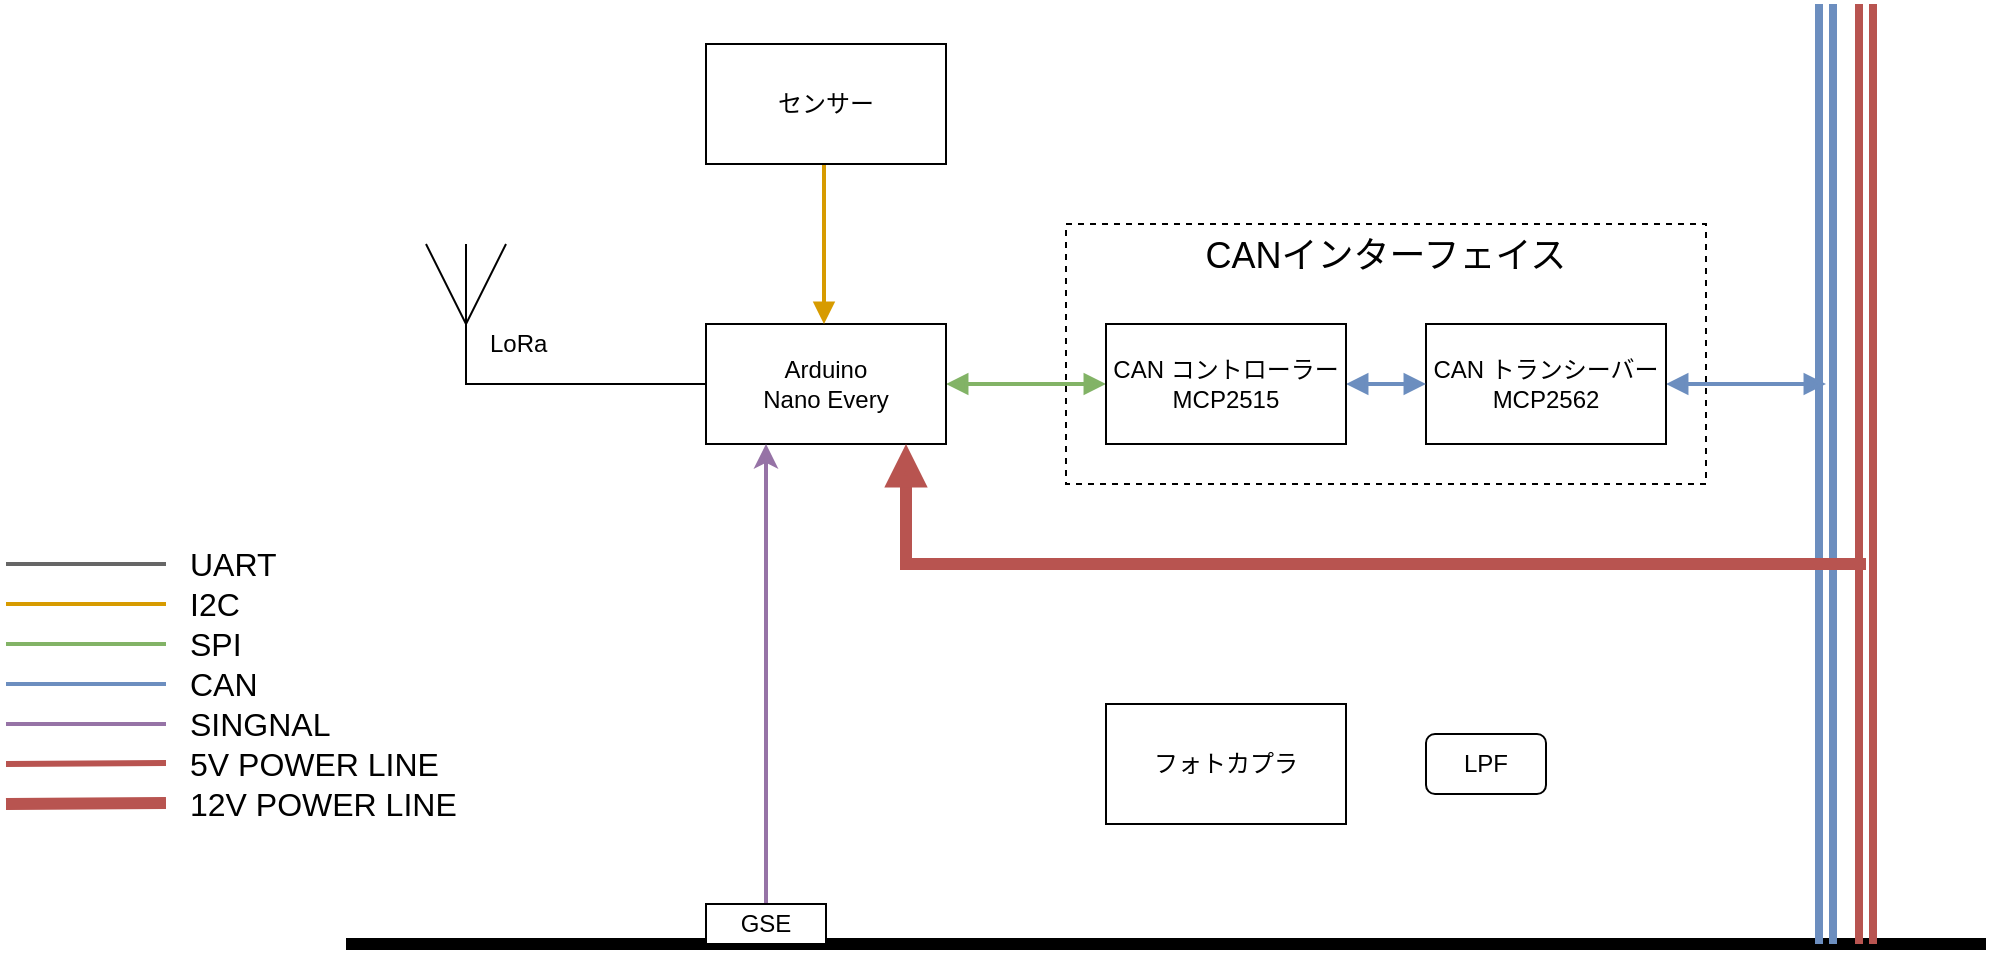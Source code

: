 <mxfile>
    <diagram name="ページ1" id="N4X7iC3FwvP-9spLoHvI">
        <mxGraphModel dx="632" dy="-362" grid="1" gridSize="10" guides="1" tooltips="1" connect="1" arrows="1" fold="1" page="1" pageScale="1" pageWidth="1169" pageHeight="827" math="0" shadow="0">
            <root>
                <mxCell id="0"/>
                <mxCell id="1" parent="0"/>
                <mxCell id="5nWp3kDjjZpovWfEtGyb-13" value="" style="endArrow=none;html=1;rounded=0;strokeWidth=6;" parent="1" edge="1">
                    <mxGeometry width="50" height="50" relative="1" as="geometry">
                        <mxPoint x="340" y="1510" as="sourcePoint"/>
                        <mxPoint x="1160" y="1510" as="targetPoint"/>
                    </mxGeometry>
                </mxCell>
                <mxCell id="5nWp3kDjjZpovWfEtGyb-11" value="" style="rounded=0;whiteSpace=wrap;html=1;dashed=1;" parent="1" vertex="1">
                    <mxGeometry x="700" y="1150" width="320" height="130" as="geometry"/>
                </mxCell>
                <mxCell id="zv-5xnGO9yxqkZcnvnEC-6" value="" style="endArrow=none;html=1;rounded=0;strokeWidth=3;endFill=0;" parent="1" edge="1">
                    <mxGeometry width="50" height="50" relative="1" as="geometry">
                        <mxPoint x="510" y="1180" as="sourcePoint"/>
                        <mxPoint x="510" y="1180" as="targetPoint"/>
                        <Array as="points">
                            <mxPoint x="510" y="1180"/>
                        </Array>
                    </mxGeometry>
                </mxCell>
                <mxCell id="5nWp3kDjjZpovWfEtGyb-10" value="" style="edgeStyle=orthogonalEdgeStyle;rounded=0;orthogonalLoop=1;jettySize=auto;html=1;strokeWidth=2;startArrow=block;startFill=1;endArrow=block;endFill=1;fillColor=#d5e8d4;strokeColor=#82b366;" parent="1" source="5nWp3kDjjZpovWfEtGyb-1" target="5nWp3kDjjZpovWfEtGyb-7" edge="1">
                    <mxGeometry relative="1" as="geometry"/>
                </mxCell>
                <mxCell id="5nWp3kDjjZpovWfEtGyb-1" value="Arduino&lt;br&gt;Nano Every" style="rounded=0;whiteSpace=wrap;html=1;" parent="1" vertex="1">
                    <mxGeometry x="520" y="1200" width="120" height="60" as="geometry"/>
                </mxCell>
                <mxCell id="5nWp3kDjjZpovWfEtGyb-5" value="" style="endArrow=none;html=1;rounded=0;shape=link;fillColor=#dae8fc;strokeColor=#6c8ebf;strokeWidth=4;" parent="1" edge="1">
                    <mxGeometry width="50" height="50" relative="1" as="geometry">
                        <mxPoint x="1080" y="1510" as="sourcePoint"/>
                        <mxPoint x="1080" y="1040" as="targetPoint"/>
                    </mxGeometry>
                </mxCell>
                <mxCell id="5nWp3kDjjZpovWfEtGyb-8" style="edgeStyle=orthogonalEdgeStyle;rounded=0;orthogonalLoop=1;jettySize=auto;html=1;endArrow=block;endFill=1;fillColor=#dae8fc;strokeColor=#6c8ebf;strokeWidth=2;startArrow=block;startFill=1;" parent="1" source="5nWp3kDjjZpovWfEtGyb-6" edge="1">
                    <mxGeometry relative="1" as="geometry">
                        <mxPoint x="1080" y="1230" as="targetPoint"/>
                    </mxGeometry>
                </mxCell>
                <mxCell id="5nWp3kDjjZpovWfEtGyb-6" value="CAN トランシーバー&lt;br&gt;MCP2562" style="rounded=0;whiteSpace=wrap;html=1;" parent="1" vertex="1">
                    <mxGeometry x="880" y="1200" width="120" height="60" as="geometry"/>
                </mxCell>
                <mxCell id="5nWp3kDjjZpovWfEtGyb-9" value="" style="edgeStyle=orthogonalEdgeStyle;rounded=0;orthogonalLoop=1;jettySize=auto;html=1;fillColor=#dae8fc;strokeColor=#6c8ebf;strokeWidth=2;endArrow=block;endFill=1;startArrow=block;startFill=1;" parent="1" source="5nWp3kDjjZpovWfEtGyb-7" target="5nWp3kDjjZpovWfEtGyb-6" edge="1">
                    <mxGeometry relative="1" as="geometry"/>
                </mxCell>
                <mxCell id="5nWp3kDjjZpovWfEtGyb-7" value="CAN コントローラー&lt;br&gt;MCP2515" style="rounded=0;whiteSpace=wrap;html=1;" parent="1" vertex="1">
                    <mxGeometry x="720" y="1200" width="120" height="60" as="geometry"/>
                </mxCell>
                <mxCell id="5nWp3kDjjZpovWfEtGyb-41" style="edgeStyle=orthogonalEdgeStyle;rounded=0;orthogonalLoop=1;jettySize=auto;html=1;entryX=0.25;entryY=1;entryDx=0;entryDy=0;fillColor=#e1d5e7;strokeColor=#9673a6;strokeWidth=2;" parent="1" source="5nWp3kDjjZpovWfEtGyb-14" target="5nWp3kDjjZpovWfEtGyb-1" edge="1">
                    <mxGeometry relative="1" as="geometry"/>
                </mxCell>
                <mxCell id="5nWp3kDjjZpovWfEtGyb-14" value="GSE" style="rounded=0;whiteSpace=wrap;html=1;" parent="1" vertex="1">
                    <mxGeometry x="520" y="1490" width="60" height="20" as="geometry"/>
                </mxCell>
                <mxCell id="5nWp3kDjjZpovWfEtGyb-15" value="LPF" style="rounded=1;whiteSpace=wrap;html=1;" parent="1" vertex="1">
                    <mxGeometry x="880" y="1405" width="60" height="30" as="geometry"/>
                </mxCell>
                <mxCell id="5nWp3kDjjZpovWfEtGyb-16" value="" style="endArrow=none;startArrow=block;html=1;rounded=0;fillColor=#ffe6cc;strokeColor=#d79b00;strokeWidth=2;endFill=0;startFill=1;" parent="1" edge="1">
                    <mxGeometry width="50" height="50" relative="1" as="geometry">
                        <mxPoint x="579" y="1200" as="sourcePoint"/>
                        <mxPoint x="579" y="1120" as="targetPoint"/>
                    </mxGeometry>
                </mxCell>
                <mxCell id="5nWp3kDjjZpovWfEtGyb-17" value="" style="endArrow=none;html=1;rounded=0;strokeWidth=1;" parent="1" edge="1">
                    <mxGeometry width="50" height="50" relative="1" as="geometry">
                        <mxPoint x="400" y="1200" as="sourcePoint"/>
                        <mxPoint x="420" y="1160" as="targetPoint"/>
                    </mxGeometry>
                </mxCell>
                <mxCell id="5nWp3kDjjZpovWfEtGyb-18" value="" style="endArrow=none;startArrow=none;html=1;rounded=0;startFill=0;endFill=0;endSize=6;strokeWidth=1;" parent="1" edge="1">
                    <mxGeometry width="50" height="50" relative="1" as="geometry">
                        <mxPoint x="400" y="1200" as="sourcePoint"/>
                        <mxPoint x="380" y="1160" as="targetPoint"/>
                    </mxGeometry>
                </mxCell>
                <mxCell id="5nWp3kDjjZpovWfEtGyb-19" value="" style="endArrow=none;html=1;rounded=0;exitX=0;exitY=0.5;exitDx=0;exitDy=0;strokeWidth=1;" parent="1" source="5nWp3kDjjZpovWfEtGyb-1" edge="1">
                    <mxGeometry width="50" height="50" relative="1" as="geometry">
                        <mxPoint x="400" y="1260" as="sourcePoint"/>
                        <mxPoint x="400" y="1160" as="targetPoint"/>
                        <Array as="points">
                            <mxPoint x="400" y="1230"/>
                        </Array>
                    </mxGeometry>
                </mxCell>
                <mxCell id="5nWp3kDjjZpovWfEtGyb-20" value="LoRa" style="text;html=1;strokeColor=none;fillColor=none;align=left;verticalAlign=middle;whiteSpace=wrap;rounded=0;" parent="1" vertex="1">
                    <mxGeometry x="410" y="1200" width="80" height="20" as="geometry"/>
                </mxCell>
                <mxCell id="5nWp3kDjjZpovWfEtGyb-23" value="CANインターフェイス" style="text;html=1;strokeColor=none;fillColor=none;align=center;verticalAlign=middle;whiteSpace=wrap;rounded=0;fontSize=18;" parent="1" vertex="1">
                    <mxGeometry x="700" y="1151" width="320" height="30" as="geometry"/>
                </mxCell>
                <mxCell id="5nWp3kDjjZpovWfEtGyb-26" value="" style="endArrow=none;html=1;rounded=0;strokeWidth=2;fillColor=#ffe6cc;strokeColor=#d79b00;" parent="1" edge="1">
                    <mxGeometry width="50" height="50" relative="1" as="geometry">
                        <mxPoint x="170" y="1340" as="sourcePoint"/>
                        <mxPoint x="250" y="1340" as="targetPoint"/>
                    </mxGeometry>
                </mxCell>
                <mxCell id="5nWp3kDjjZpovWfEtGyb-27" value="I2C" style="text;html=1;strokeColor=none;fillColor=none;align=left;verticalAlign=middle;whiteSpace=wrap;rounded=0;fontSize=16;" parent="1" vertex="1">
                    <mxGeometry x="260" y="1330" width="60" height="20" as="geometry"/>
                </mxCell>
                <mxCell id="5nWp3kDjjZpovWfEtGyb-28" value="" style="endArrow=none;html=1;rounded=0;strokeWidth=2;fillColor=#d5e8d4;strokeColor=#82b366;" parent="1" edge="1">
                    <mxGeometry width="50" height="50" relative="1" as="geometry">
                        <mxPoint x="170" y="1360" as="sourcePoint"/>
                        <mxPoint x="250" y="1360" as="targetPoint"/>
                    </mxGeometry>
                </mxCell>
                <mxCell id="5nWp3kDjjZpovWfEtGyb-29" value="SPI" style="text;html=1;strokeColor=none;fillColor=none;align=left;verticalAlign=middle;whiteSpace=wrap;rounded=0;fontSize=16;" parent="1" vertex="1">
                    <mxGeometry x="260" y="1350" width="60" height="20" as="geometry"/>
                </mxCell>
                <mxCell id="5nWp3kDjjZpovWfEtGyb-30" value="" style="endArrow=none;html=1;rounded=0;strokeWidth=2;fillColor=#dae8fc;strokeColor=#6c8ebf;" parent="1" edge="1">
                    <mxGeometry width="50" height="50" relative="1" as="geometry">
                        <mxPoint x="170" y="1380" as="sourcePoint"/>
                        <mxPoint x="250" y="1380" as="targetPoint"/>
                    </mxGeometry>
                </mxCell>
                <mxCell id="5nWp3kDjjZpovWfEtGyb-31" value="CAN" style="text;html=1;strokeColor=none;fillColor=none;align=left;verticalAlign=middle;whiteSpace=wrap;rounded=0;fontSize=16;" parent="1" vertex="1">
                    <mxGeometry x="260" y="1370" width="60" height="20" as="geometry"/>
                </mxCell>
                <mxCell id="5nWp3kDjjZpovWfEtGyb-32" value="" style="endArrow=none;html=1;rounded=0;shape=link;fillColor=#f8cecc;strokeColor=#b85450;strokeWidth=4;" parent="1" edge="1">
                    <mxGeometry width="50" height="50" relative="1" as="geometry">
                        <mxPoint x="1100" y="1510" as="sourcePoint"/>
                        <mxPoint x="1100" y="1040" as="targetPoint"/>
                    </mxGeometry>
                </mxCell>
                <mxCell id="5nWp3kDjjZpovWfEtGyb-33" style="edgeStyle=orthogonalEdgeStyle;rounded=0;orthogonalLoop=1;jettySize=auto;html=1;endArrow=none;endFill=0;fillColor=#f8cecc;strokeColor=#b85450;strokeWidth=6;startArrow=block;startFill=1;" parent="1" edge="1">
                    <mxGeometry relative="1" as="geometry">
                        <mxPoint x="1100" y="1320" as="targetPoint"/>
                        <mxPoint x="620" y="1260" as="sourcePoint"/>
                        <Array as="points">
                            <mxPoint x="620" y="1260"/>
                            <mxPoint x="620" y="1320"/>
                        </Array>
                    </mxGeometry>
                </mxCell>
                <mxCell id="5nWp3kDjjZpovWfEtGyb-34" value="5V POWER LINE" style="text;html=1;strokeColor=none;fillColor=none;align=left;verticalAlign=middle;whiteSpace=wrap;rounded=0;fontSize=16;" parent="1" vertex="1">
                    <mxGeometry x="260" y="1410" width="140" height="20" as="geometry"/>
                </mxCell>
                <mxCell id="5nWp3kDjjZpovWfEtGyb-37" value="" style="endArrow=none;html=1;rounded=0;fillColor=#f8cecc;strokeColor=#b85450;strokeWidth=3;" parent="1" edge="1">
                    <mxGeometry width="50" height="50" relative="1" as="geometry">
                        <mxPoint x="170" y="1420" as="sourcePoint"/>
                        <mxPoint x="250" y="1419.5" as="targetPoint"/>
                    </mxGeometry>
                </mxCell>
                <mxCell id="5nWp3kDjjZpovWfEtGyb-38" value="12V POWER LINE" style="text;html=1;strokeColor=none;fillColor=none;align=left;verticalAlign=middle;whiteSpace=wrap;rounded=0;fontSize=16;" parent="1" vertex="1">
                    <mxGeometry x="260" y="1430" width="140" height="20" as="geometry"/>
                </mxCell>
                <mxCell id="5nWp3kDjjZpovWfEtGyb-39" value="" style="endArrow=none;html=1;rounded=0;fillColor=#f8cecc;strokeColor=#b85450;strokeWidth=6;" parent="1" edge="1">
                    <mxGeometry width="50" height="50" relative="1" as="geometry">
                        <mxPoint x="170" y="1440" as="sourcePoint"/>
                        <mxPoint x="250" y="1439.5" as="targetPoint"/>
                    </mxGeometry>
                </mxCell>
                <mxCell id="5nWp3kDjjZpovWfEtGyb-44" value="フォトカプラ" style="rounded=0;whiteSpace=wrap;html=1;" parent="1" vertex="1">
                    <mxGeometry x="720" y="1390" width="120" height="60" as="geometry"/>
                </mxCell>
                <mxCell id="5nWp3kDjjZpovWfEtGyb-45" value="センサー" style="rounded=0;whiteSpace=wrap;html=1;" parent="1" vertex="1">
                    <mxGeometry x="520" y="1060" width="120" height="60" as="geometry"/>
                </mxCell>
                <mxCell id="5nWp3kDjjZpovWfEtGyb-47" value="" style="endArrow=none;html=1;rounded=0;strokeWidth=2;fillColor=#e1d5e7;strokeColor=#9673a6;" parent="1" edge="1">
                    <mxGeometry width="50" height="50" relative="1" as="geometry">
                        <mxPoint x="170" y="1400" as="sourcePoint"/>
                        <mxPoint x="250" y="1400" as="targetPoint"/>
                    </mxGeometry>
                </mxCell>
                <mxCell id="5nWp3kDjjZpovWfEtGyb-48" value="SINGNAL" style="text;html=1;strokeColor=none;fillColor=none;align=left;verticalAlign=middle;whiteSpace=wrap;rounded=0;fontSize=16;" parent="1" vertex="1">
                    <mxGeometry x="260" y="1390" width="60" height="20" as="geometry"/>
                </mxCell>
                <mxCell id="2" value="" style="endArrow=none;html=1;rounded=0;strokeWidth=2;fillColor=#f5f5f5;strokeColor=#666666;" edge="1" parent="1">
                    <mxGeometry width="50" height="50" relative="1" as="geometry">
                        <mxPoint x="170" y="1320" as="sourcePoint"/>
                        <mxPoint x="250" y="1320" as="targetPoint"/>
                    </mxGeometry>
                </mxCell>
                <mxCell id="3" value="UART" style="text;html=1;strokeColor=none;fillColor=none;align=left;verticalAlign=middle;whiteSpace=wrap;rounded=0;fontSize=16;" vertex="1" parent="1">
                    <mxGeometry x="260" y="1310" width="60" height="20" as="geometry"/>
                </mxCell>
            </root>
        </mxGraphModel>
    </diagram>
</mxfile>